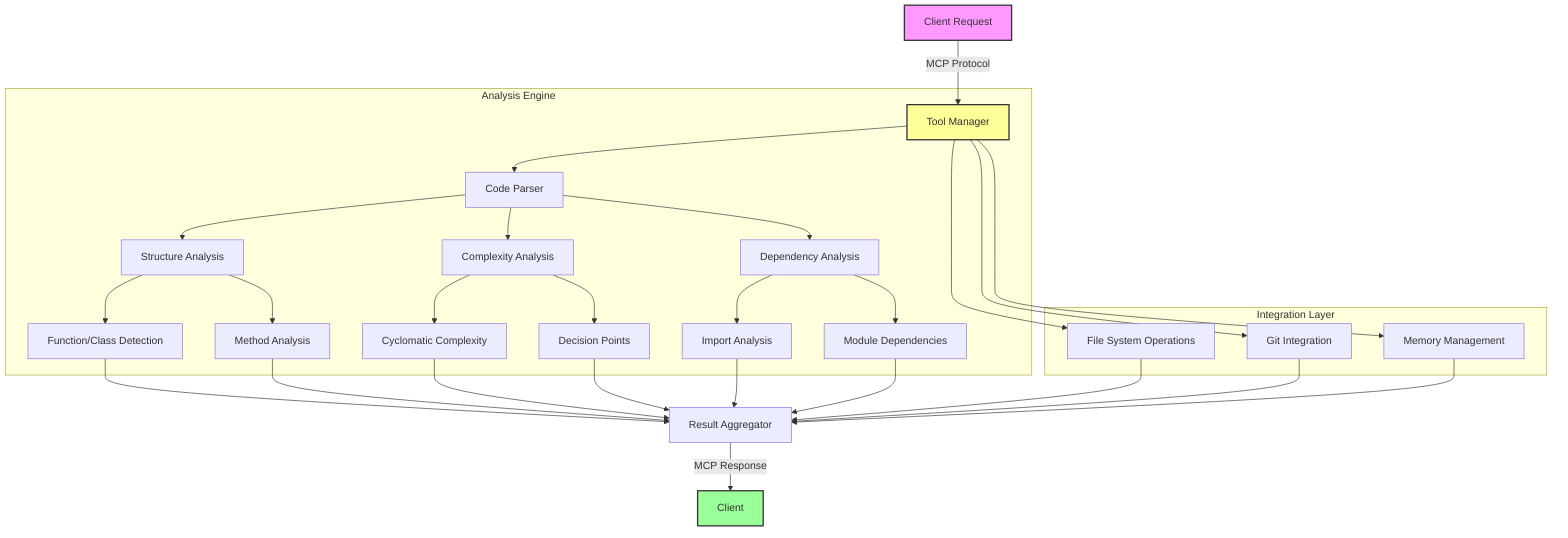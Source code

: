 flowchart TD
    A[Client Request] -->|MCP Protocol| B[Tool Manager]
    
    subgraph Analysis Engine
        B --> C[Code Parser]
        C --> D[Structure Analysis]
        C --> E[Complexity Analysis]
        C --> F[Dependency Analysis]
        
        D --> G[Function/Class Detection]
        D --> H[Method Analysis]
        
        E --> I[Cyclomatic Complexity]
        E --> J[Decision Points]
        
        F --> K[Import Analysis]
        F --> L[Module Dependencies]
    end
    
    subgraph Integration Layer
        M[File System Operations]
        N[Git Integration]
        O[Memory Management]
    end
    
    B --> M
    B --> N
    B --> O
    
    G & H & I & J & K & L --> P[Result Aggregator]
    M & N & O --> P
    
    P -->|MCP Response| Q[Client]
    
    style A fill:#f9f,stroke:#333,stroke-width:2px
    style Q fill:#9f9,stroke:#333,stroke-width:2px
    style B fill:#ff9,stroke:#333,stroke-width:2px